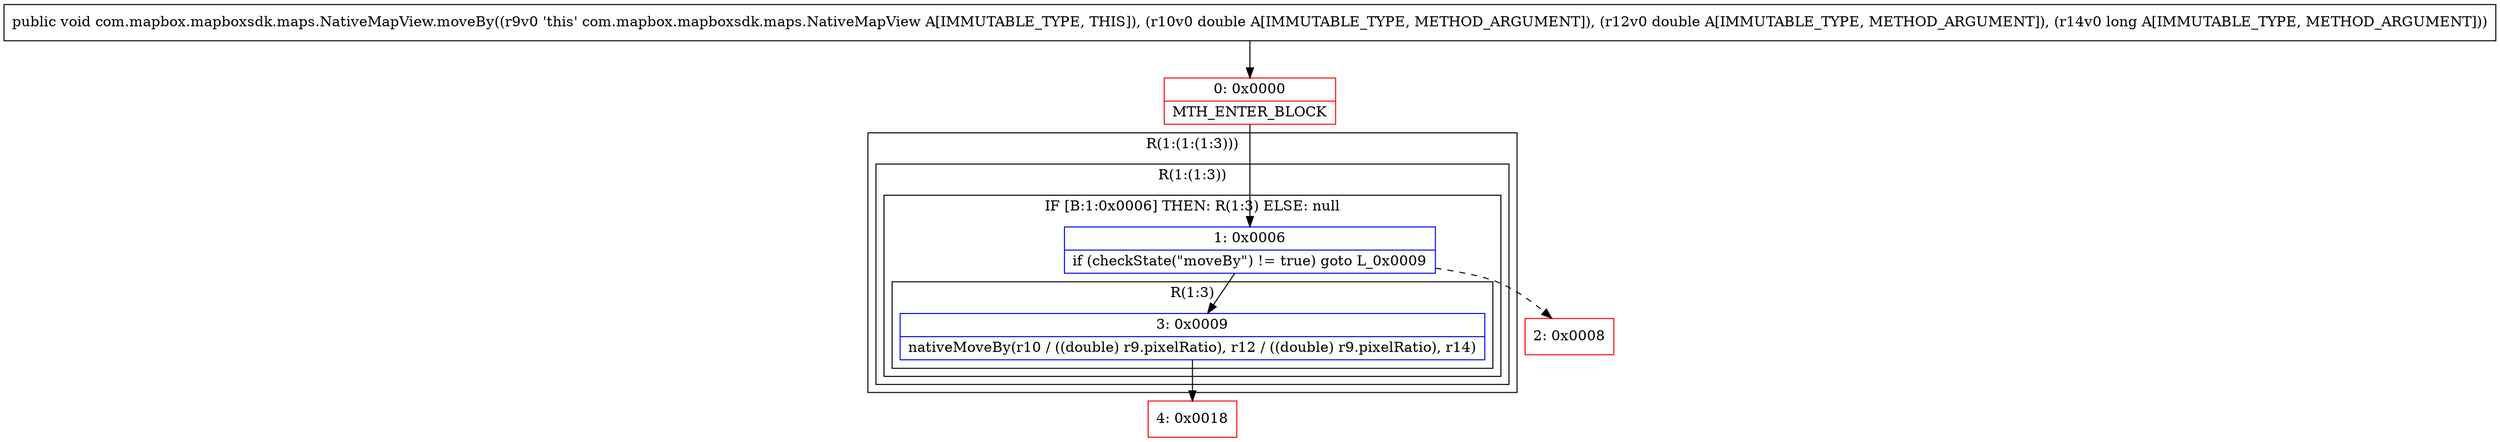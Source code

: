 digraph "CFG forcom.mapbox.mapboxsdk.maps.NativeMapView.moveBy(DDJ)V" {
subgraph cluster_Region_1895685767 {
label = "R(1:(1:(1:3)))";
node [shape=record,color=blue];
subgraph cluster_Region_60582216 {
label = "R(1:(1:3))";
node [shape=record,color=blue];
subgraph cluster_IfRegion_874527132 {
label = "IF [B:1:0x0006] THEN: R(1:3) ELSE: null";
node [shape=record,color=blue];
Node_1 [shape=record,label="{1\:\ 0x0006|if (checkState(\"moveBy\") != true) goto L_0x0009\l}"];
subgraph cluster_Region_564517487 {
label = "R(1:3)";
node [shape=record,color=blue];
Node_3 [shape=record,label="{3\:\ 0x0009|nativeMoveBy(r10 \/ ((double) r9.pixelRatio), r12 \/ ((double) r9.pixelRatio), r14)\l}"];
}
}
}
}
Node_0 [shape=record,color=red,label="{0\:\ 0x0000|MTH_ENTER_BLOCK\l}"];
Node_2 [shape=record,color=red,label="{2\:\ 0x0008}"];
Node_4 [shape=record,color=red,label="{4\:\ 0x0018}"];
MethodNode[shape=record,label="{public void com.mapbox.mapboxsdk.maps.NativeMapView.moveBy((r9v0 'this' com.mapbox.mapboxsdk.maps.NativeMapView A[IMMUTABLE_TYPE, THIS]), (r10v0 double A[IMMUTABLE_TYPE, METHOD_ARGUMENT]), (r12v0 double A[IMMUTABLE_TYPE, METHOD_ARGUMENT]), (r14v0 long A[IMMUTABLE_TYPE, METHOD_ARGUMENT])) }"];
MethodNode -> Node_0;
Node_1 -> Node_2[style=dashed];
Node_1 -> Node_3;
Node_3 -> Node_4;
Node_0 -> Node_1;
}

